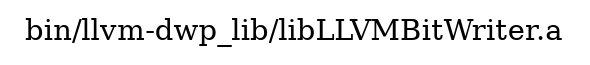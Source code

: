 digraph "bin/llvm-dwp_lib/libLLVMBitWriter.a" {
	label="bin/llvm-dwp_lib/libLLVMBitWriter.a";
	rankdir=LR;

}
